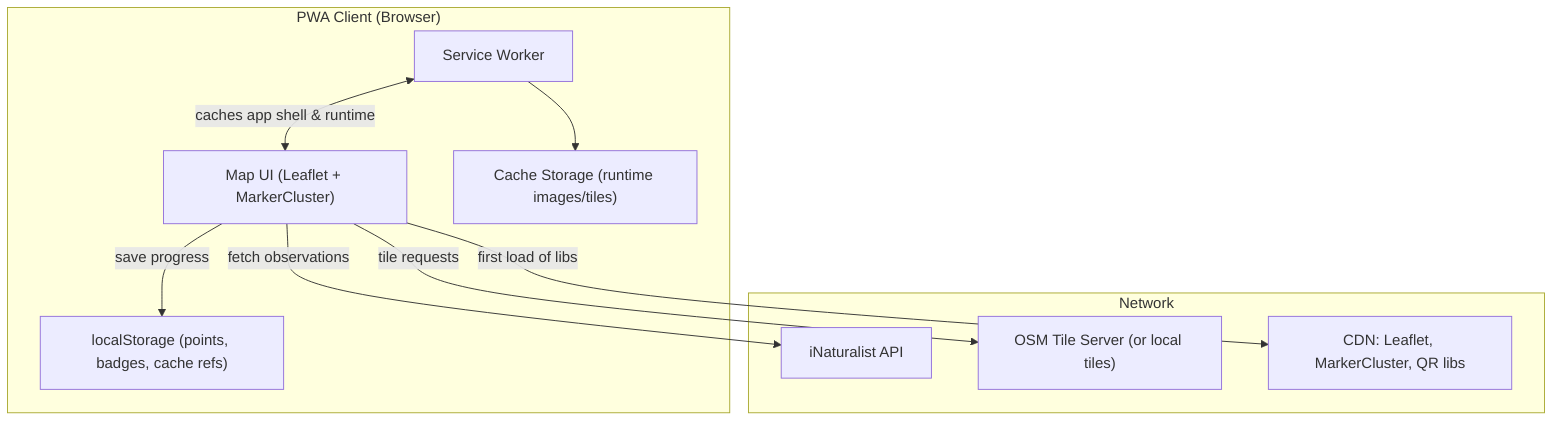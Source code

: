 flowchart TD
  subgraph Client["PWA Client (Browser)"]
    UI["Map UI (Leaflet + MarkerCluster)"]
    SW["Service Worker"]
    LS["localStorage (points, badges, cache refs)"]
    IDB["Cache Storage (runtime images/tiles)"]
  end

  subgraph Internet["Network"]
    INAT["iNaturalist API"]
    OSM["OSM Tile Server (or local tiles)"]
    CDN["CDN: Leaflet, MarkerCluster, QR libs"]
  end

  UI -->|fetch observations| INAT
  UI -->|tile requests| OSM
  UI -->|first load of libs| CDN
  SW <-->|caches app shell & runtime| UI
  UI -->|save progress| LS
  SW --> IDB
